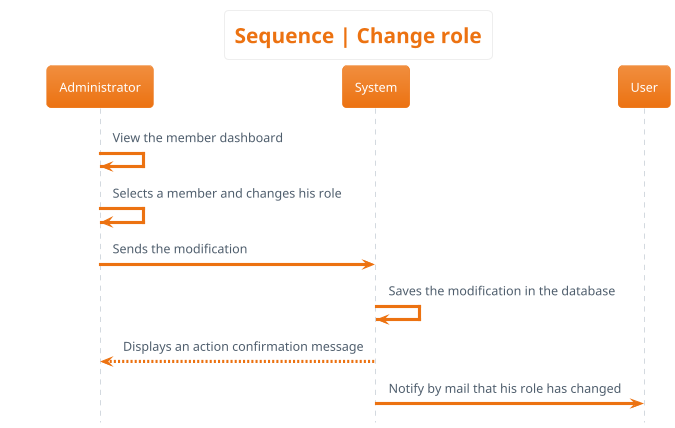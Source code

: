 @startuml sequence__change_role
hide footbox
skinparam actorStyle awesome
!theme aws-orange
skinparam backgroundcolor White

'Titre'
title Sequence | Change role

'Déroulement'
Administrator -> Administrator: View the member dashboard
Administrator -> Administrator: Selects a member and changes his role
Administrator -> System: Sends the modification
System -> System : Saves the modification in the database
System --> Administrator: Displays an action confirmation message
System -> User : Notify by mail that his role has changed
@enduml